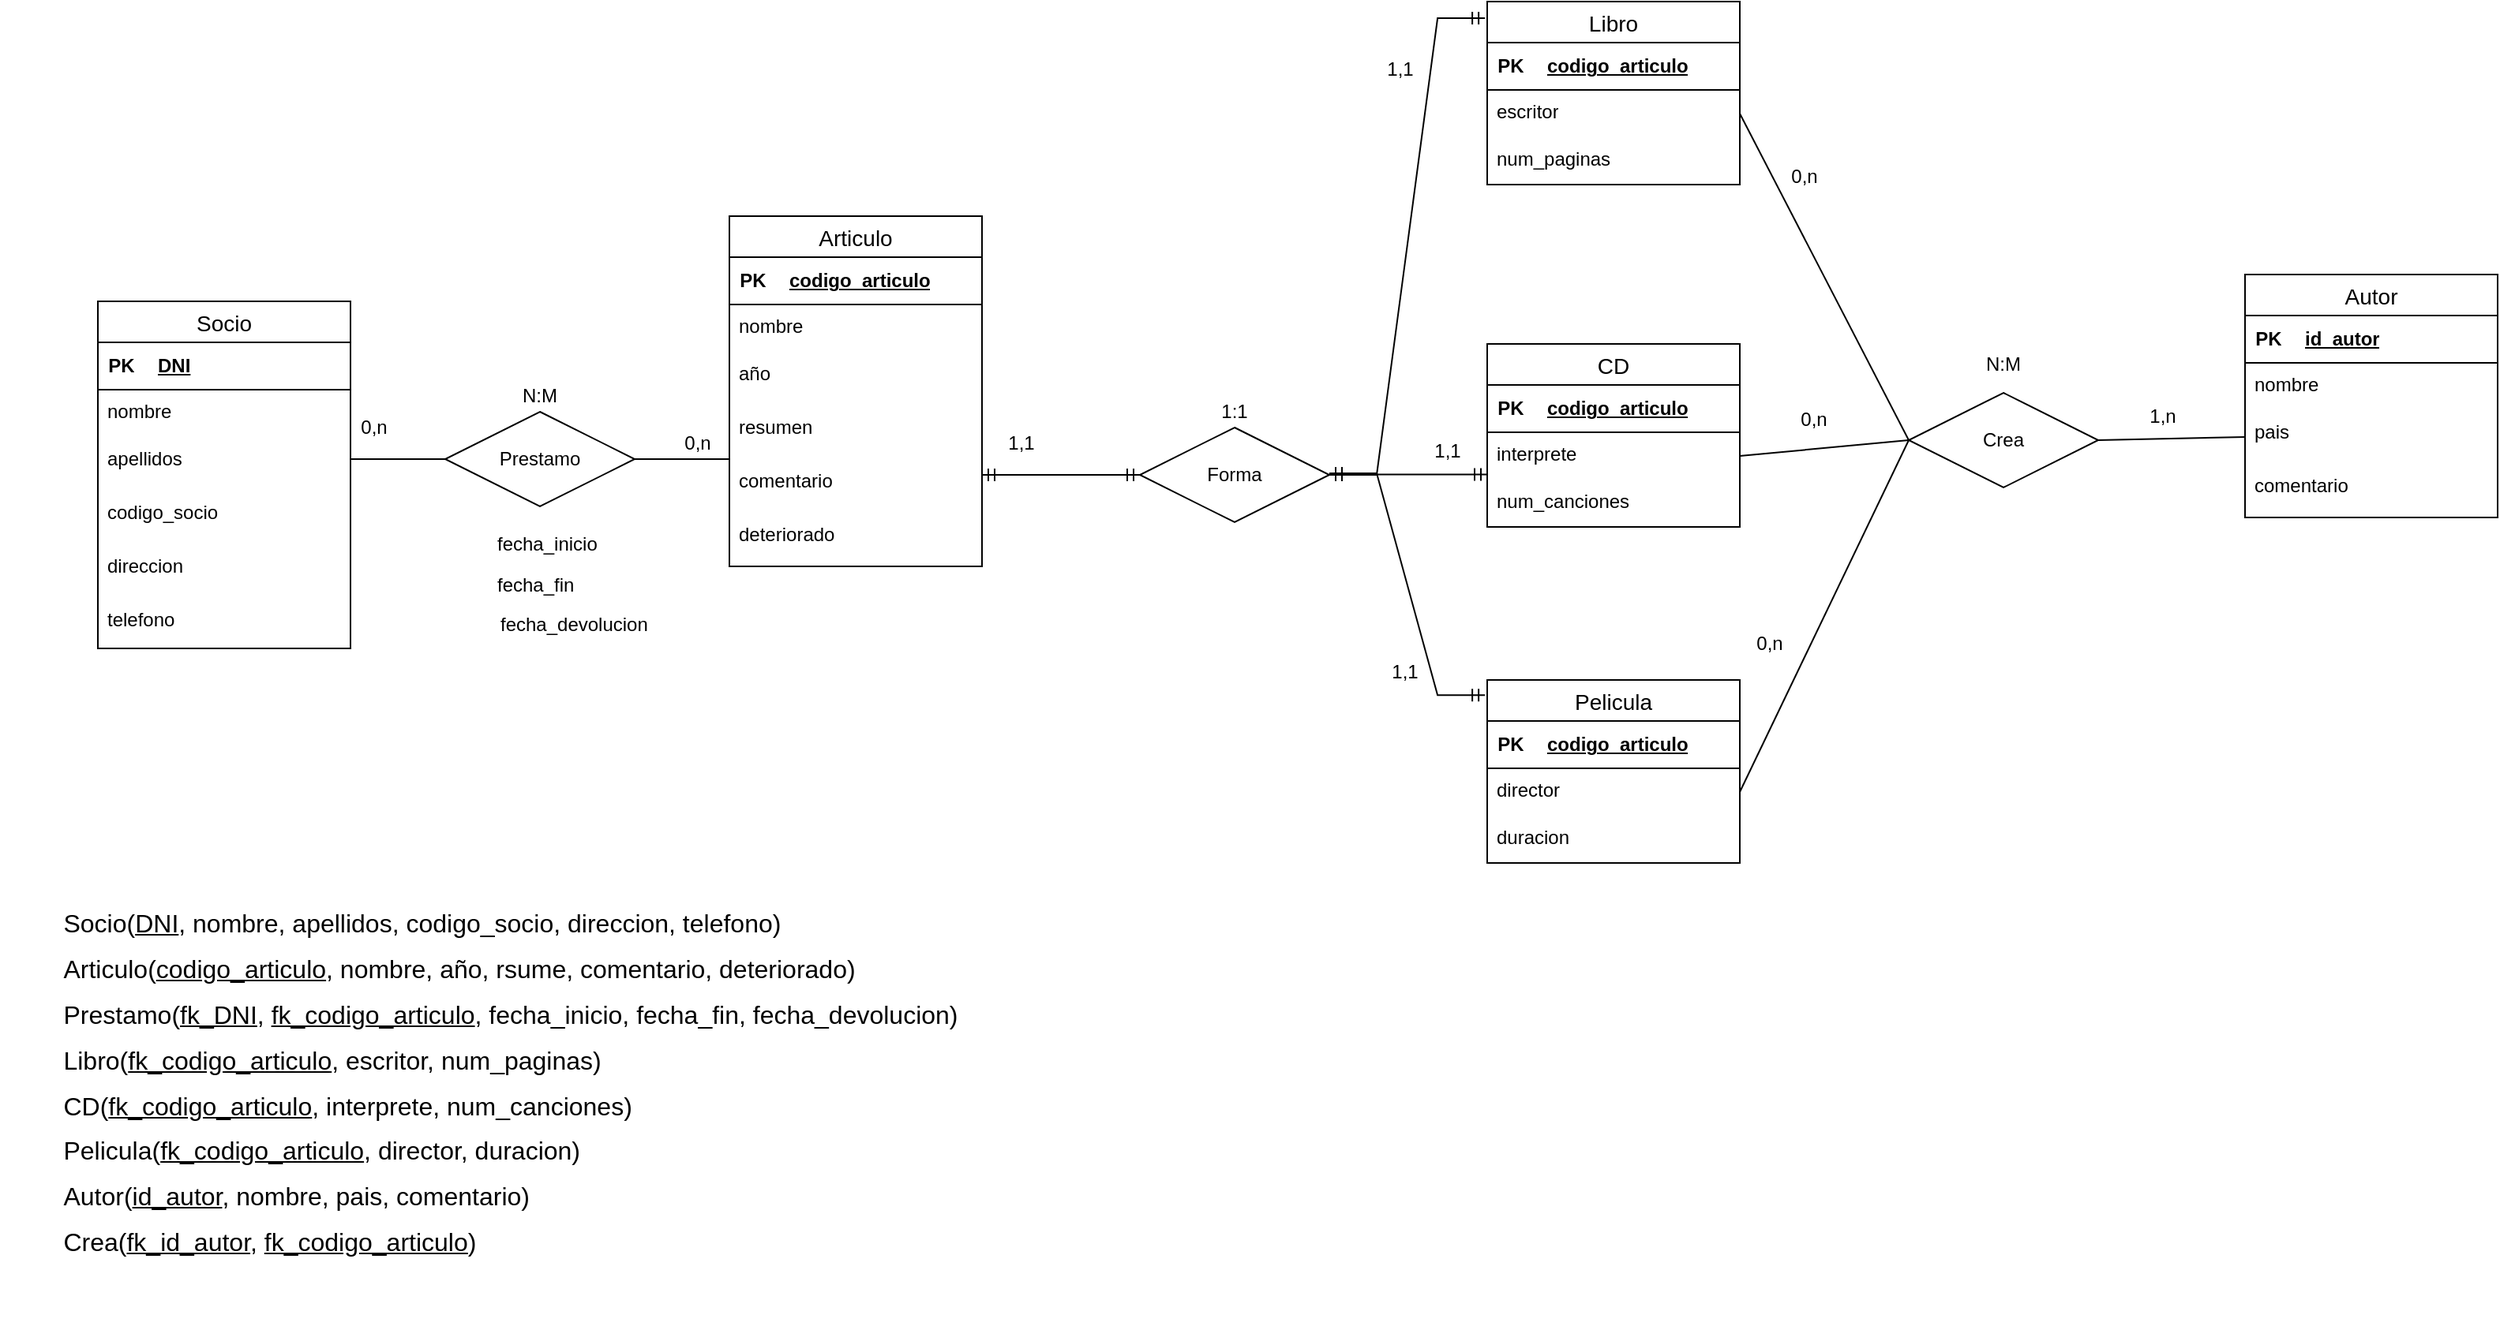 <mxfile version="22.0.4" type="github">
  <diagram name="Pàgina-1" id="c75oNNl0z-_6RdpbKDPm">
    <mxGraphModel dx="2514" dy="974" grid="0" gridSize="10" guides="1" tooltips="1" connect="1" arrows="1" fold="1" page="1" pageScale="1" pageWidth="827" pageHeight="1169" math="0" shadow="0">
      <root>
        <mxCell id="0" />
        <mxCell id="1" parent="0" />
        <mxCell id="cIK2ZhB1qv-yG-9gvVcy-1" value="Socio" style="swimlane;fontStyle=0;childLayout=stackLayout;horizontal=1;startSize=26;horizontalStack=0;resizeParent=1;resizeParentMax=0;resizeLast=0;collapsible=1;marginBottom=0;align=center;fontSize=14;" parent="1" vertex="1">
          <mxGeometry x="-320" y="360" width="160" height="220" as="geometry" />
        </mxCell>
        <mxCell id="cIK2ZhB1qv-yG-9gvVcy-127" value="" style="shape=table;startSize=0;container=1;collapsible=1;childLayout=tableLayout;fixedRows=1;rowLines=0;fontStyle=0;align=center;resizeLast=1;strokeColor=none;fillColor=none;collapsible=0;" parent="cIK2ZhB1qv-yG-9gvVcy-1" vertex="1">
          <mxGeometry y="26" width="160" height="30" as="geometry" />
        </mxCell>
        <mxCell id="cIK2ZhB1qv-yG-9gvVcy-128" value="" style="shape=tableRow;horizontal=0;startSize=0;swimlaneHead=0;swimlaneBody=0;fillColor=none;collapsible=0;dropTarget=0;points=[[0,0.5],[1,0.5]];portConstraint=eastwest;top=0;left=0;right=0;bottom=1;" parent="cIK2ZhB1qv-yG-9gvVcy-127" vertex="1">
          <mxGeometry width="160" height="30" as="geometry" />
        </mxCell>
        <mxCell id="cIK2ZhB1qv-yG-9gvVcy-129" value="PK" style="shape=partialRectangle;connectable=0;fillColor=none;top=0;left=0;bottom=0;right=0;fontStyle=1;overflow=hidden;whiteSpace=wrap;html=1;" parent="cIK2ZhB1qv-yG-9gvVcy-128" vertex="1">
          <mxGeometry width="30" height="30" as="geometry">
            <mxRectangle width="30" height="30" as="alternateBounds" />
          </mxGeometry>
        </mxCell>
        <mxCell id="cIK2ZhB1qv-yG-9gvVcy-130" value="DNI" style="shape=partialRectangle;connectable=0;fillColor=none;top=0;left=0;bottom=0;right=0;align=left;spacingLeft=6;fontStyle=5;overflow=hidden;whiteSpace=wrap;html=1;" parent="cIK2ZhB1qv-yG-9gvVcy-128" vertex="1">
          <mxGeometry x="30" width="130" height="30" as="geometry">
            <mxRectangle width="130" height="30" as="alternateBounds" />
          </mxGeometry>
        </mxCell>
        <mxCell id="cIK2ZhB1qv-yG-9gvVcy-3" value="nombre" style="text;strokeColor=none;fillColor=none;spacingLeft=4;spacingRight=4;overflow=hidden;rotatable=0;points=[[0,0.5],[1,0.5]];portConstraint=eastwest;fontSize=12;whiteSpace=wrap;html=1;" parent="cIK2ZhB1qv-yG-9gvVcy-1" vertex="1">
          <mxGeometry y="56" width="160" height="30" as="geometry" />
        </mxCell>
        <mxCell id="cIK2ZhB1qv-yG-9gvVcy-4" value="apellidos" style="text;strokeColor=none;fillColor=none;spacingLeft=4;spacingRight=4;overflow=hidden;rotatable=0;points=[[0,0.5],[1,0.5]];portConstraint=eastwest;fontSize=12;whiteSpace=wrap;html=1;" parent="cIK2ZhB1qv-yG-9gvVcy-1" vertex="1">
          <mxGeometry y="86" width="160" height="34" as="geometry" />
        </mxCell>
        <mxCell id="cIK2ZhB1qv-yG-9gvVcy-6" value="codigo_socio" style="text;strokeColor=none;fillColor=none;spacingLeft=4;spacingRight=4;overflow=hidden;rotatable=0;points=[[0,0.5],[1,0.5]];portConstraint=eastwest;fontSize=12;whiteSpace=wrap;html=1;" parent="cIK2ZhB1qv-yG-9gvVcy-1" vertex="1">
          <mxGeometry y="120" width="160" height="34" as="geometry" />
        </mxCell>
        <mxCell id="cIK2ZhB1qv-yG-9gvVcy-7" value="direccion" style="text;strokeColor=none;fillColor=none;spacingLeft=4;spacingRight=4;overflow=hidden;rotatable=0;points=[[0,0.5],[1,0.5]];portConstraint=eastwest;fontSize=12;whiteSpace=wrap;html=1;" parent="cIK2ZhB1qv-yG-9gvVcy-1" vertex="1">
          <mxGeometry y="154" width="160" height="34" as="geometry" />
        </mxCell>
        <mxCell id="cIK2ZhB1qv-yG-9gvVcy-5" value="telefono" style="text;strokeColor=none;fillColor=none;spacingLeft=4;spacingRight=4;overflow=hidden;rotatable=0;points=[[0,0.5],[1,0.5]];portConstraint=eastwest;fontSize=12;whiteSpace=wrap;html=1;" parent="cIK2ZhB1qv-yG-9gvVcy-1" vertex="1">
          <mxGeometry y="188" width="160" height="32" as="geometry" />
        </mxCell>
        <mxCell id="cIK2ZhB1qv-yG-9gvVcy-8" value="Articulo" style="swimlane;fontStyle=0;childLayout=stackLayout;horizontal=1;startSize=26;horizontalStack=0;resizeParent=1;resizeParentMax=0;resizeLast=0;collapsible=1;marginBottom=0;align=center;fontSize=14;" parent="1" vertex="1">
          <mxGeometry x="80" y="306" width="160" height="222" as="geometry">
            <mxRectangle x="80" y="306" width="90" height="30" as="alternateBounds" />
          </mxGeometry>
        </mxCell>
        <mxCell id="cIK2ZhB1qv-yG-9gvVcy-131" value="" style="shape=table;startSize=0;container=1;collapsible=1;childLayout=tableLayout;fixedRows=1;rowLines=0;fontStyle=0;align=center;resizeLast=1;strokeColor=none;fillColor=none;collapsible=0;" parent="cIK2ZhB1qv-yG-9gvVcy-8" vertex="1">
          <mxGeometry y="26" width="160" height="30" as="geometry" />
        </mxCell>
        <mxCell id="cIK2ZhB1qv-yG-9gvVcy-132" value="" style="shape=tableRow;horizontal=0;startSize=0;swimlaneHead=0;swimlaneBody=0;fillColor=none;collapsible=0;dropTarget=0;points=[[0,0.5],[1,0.5]];portConstraint=eastwest;top=0;left=0;right=0;bottom=1;" parent="cIK2ZhB1qv-yG-9gvVcy-131" vertex="1">
          <mxGeometry width="160" height="30" as="geometry" />
        </mxCell>
        <mxCell id="cIK2ZhB1qv-yG-9gvVcy-133" value="PK" style="shape=partialRectangle;connectable=0;fillColor=none;top=0;left=0;bottom=0;right=0;fontStyle=1;overflow=hidden;whiteSpace=wrap;html=1;" parent="cIK2ZhB1qv-yG-9gvVcy-132" vertex="1">
          <mxGeometry width="30" height="30" as="geometry">
            <mxRectangle width="30" height="30" as="alternateBounds" />
          </mxGeometry>
        </mxCell>
        <mxCell id="cIK2ZhB1qv-yG-9gvVcy-134" value="codigo_articulo" style="shape=partialRectangle;connectable=0;fillColor=none;top=0;left=0;bottom=0;right=0;align=left;spacingLeft=6;fontStyle=5;overflow=hidden;whiteSpace=wrap;html=1;" parent="cIK2ZhB1qv-yG-9gvVcy-132" vertex="1">
          <mxGeometry x="30" width="130" height="30" as="geometry">
            <mxRectangle width="130" height="30" as="alternateBounds" />
          </mxGeometry>
        </mxCell>
        <mxCell id="cIK2ZhB1qv-yG-9gvVcy-10" value="nombre" style="text;strokeColor=none;fillColor=none;spacingLeft=4;spacingRight=4;overflow=hidden;rotatable=0;points=[[0,0.5],[1,0.5]];portConstraint=eastwest;fontSize=12;whiteSpace=wrap;html=1;" parent="cIK2ZhB1qv-yG-9gvVcy-8" vertex="1">
          <mxGeometry y="56" width="160" height="30" as="geometry" />
        </mxCell>
        <mxCell id="cIK2ZhB1qv-yG-9gvVcy-11" value="año" style="text;strokeColor=none;fillColor=none;spacingLeft=4;spacingRight=4;overflow=hidden;rotatable=0;points=[[0,0.5],[1,0.5]];portConstraint=eastwest;fontSize=12;whiteSpace=wrap;html=1;" parent="cIK2ZhB1qv-yG-9gvVcy-8" vertex="1">
          <mxGeometry y="86" width="160" height="34" as="geometry" />
        </mxCell>
        <mxCell id="cIK2ZhB1qv-yG-9gvVcy-33" value="resumen" style="text;strokeColor=none;fillColor=none;spacingLeft=4;spacingRight=4;overflow=hidden;rotatable=0;points=[[0,0.5],[1,0.5]];portConstraint=eastwest;fontSize=12;whiteSpace=wrap;html=1;" parent="cIK2ZhB1qv-yG-9gvVcy-8" vertex="1">
          <mxGeometry y="120" width="160" height="34" as="geometry" />
        </mxCell>
        <mxCell id="cIK2ZhB1qv-yG-9gvVcy-72" value="comentario" style="text;strokeColor=none;fillColor=none;spacingLeft=4;spacingRight=4;overflow=hidden;rotatable=0;points=[[0,0.5],[1,0.5]];portConstraint=eastwest;fontSize=12;whiteSpace=wrap;html=1;" parent="cIK2ZhB1qv-yG-9gvVcy-8" vertex="1">
          <mxGeometry y="154" width="160" height="34" as="geometry" />
        </mxCell>
        <mxCell id="cIK2ZhB1qv-yG-9gvVcy-71" value="deteriorado" style="text;strokeColor=none;fillColor=none;spacingLeft=4;spacingRight=4;overflow=hidden;rotatable=0;points=[[0,0.5],[1,0.5]];portConstraint=eastwest;fontSize=12;whiteSpace=wrap;html=1;" parent="cIK2ZhB1qv-yG-9gvVcy-8" vertex="1">
          <mxGeometry y="188" width="160" height="34" as="geometry" />
        </mxCell>
        <mxCell id="cIK2ZhB1qv-yG-9gvVcy-23" value="Pelicula" style="swimlane;fontStyle=0;childLayout=stackLayout;horizontal=1;startSize=26;horizontalStack=0;resizeParent=1;resizeParentMax=0;resizeLast=0;collapsible=1;marginBottom=0;align=center;fontSize=14;" parent="1" vertex="1">
          <mxGeometry x="560" y="600" width="160" height="116" as="geometry" />
        </mxCell>
        <mxCell id="cIK2ZhB1qv-yG-9gvVcy-143" value="" style="shape=table;startSize=0;container=1;collapsible=1;childLayout=tableLayout;fixedRows=1;rowLines=0;fontStyle=0;align=center;resizeLast=1;strokeColor=none;fillColor=none;collapsible=0;" parent="cIK2ZhB1qv-yG-9gvVcy-23" vertex="1">
          <mxGeometry y="26" width="160" height="30" as="geometry" />
        </mxCell>
        <mxCell id="cIK2ZhB1qv-yG-9gvVcy-144" value="" style="shape=tableRow;horizontal=0;startSize=0;swimlaneHead=0;swimlaneBody=0;fillColor=none;collapsible=0;dropTarget=0;points=[[0,0.5],[1,0.5]];portConstraint=eastwest;top=0;left=0;right=0;bottom=1;" parent="cIK2ZhB1qv-yG-9gvVcy-143" vertex="1">
          <mxGeometry width="160" height="30" as="geometry" />
        </mxCell>
        <mxCell id="cIK2ZhB1qv-yG-9gvVcy-145" value="PK" style="shape=partialRectangle;connectable=0;fillColor=none;top=0;left=0;bottom=0;right=0;fontStyle=1;overflow=hidden;whiteSpace=wrap;html=1;" parent="cIK2ZhB1qv-yG-9gvVcy-144" vertex="1">
          <mxGeometry width="30" height="30" as="geometry">
            <mxRectangle width="30" height="30" as="alternateBounds" />
          </mxGeometry>
        </mxCell>
        <mxCell id="cIK2ZhB1qv-yG-9gvVcy-146" value="codigo_articulo" style="shape=partialRectangle;connectable=0;fillColor=none;top=0;left=0;bottom=0;right=0;align=left;spacingLeft=6;fontStyle=5;overflow=hidden;whiteSpace=wrap;html=1;" parent="cIK2ZhB1qv-yG-9gvVcy-144" vertex="1">
          <mxGeometry x="30" width="130" height="30" as="geometry">
            <mxRectangle width="130" height="30" as="alternateBounds" />
          </mxGeometry>
        </mxCell>
        <mxCell id="cIK2ZhB1qv-yG-9gvVcy-28" value="director" style="text;strokeColor=none;fillColor=none;spacingLeft=4;spacingRight=4;overflow=hidden;rotatable=0;points=[[0,0.5],[1,0.5]];portConstraint=eastwest;fontSize=12;whiteSpace=wrap;html=1;" parent="cIK2ZhB1qv-yG-9gvVcy-23" vertex="1">
          <mxGeometry y="56" width="160" height="30" as="geometry" />
        </mxCell>
        <mxCell id="cIK2ZhB1qv-yG-9gvVcy-69" value="duracion" style="text;strokeColor=none;fillColor=none;spacingLeft=4;spacingRight=4;overflow=hidden;rotatable=0;points=[[0,0.5],[1,0.5]];portConstraint=eastwest;fontSize=12;whiteSpace=wrap;html=1;" parent="cIK2ZhB1qv-yG-9gvVcy-23" vertex="1">
          <mxGeometry y="86" width="160" height="30" as="geometry" />
        </mxCell>
        <mxCell id="cIK2ZhB1qv-yG-9gvVcy-41" value="Libro" style="swimlane;fontStyle=0;childLayout=stackLayout;horizontal=1;startSize=26;horizontalStack=0;resizeParent=1;resizeParentMax=0;resizeLast=0;collapsible=1;marginBottom=0;align=center;fontSize=14;" parent="1" vertex="1">
          <mxGeometry x="560" y="170" width="160" height="116" as="geometry" />
        </mxCell>
        <mxCell id="cIK2ZhB1qv-yG-9gvVcy-135" value="" style="shape=table;startSize=0;container=1;collapsible=1;childLayout=tableLayout;fixedRows=1;rowLines=0;fontStyle=0;align=center;resizeLast=1;strokeColor=none;fillColor=none;collapsible=0;" parent="cIK2ZhB1qv-yG-9gvVcy-41" vertex="1">
          <mxGeometry y="26" width="160" height="30" as="geometry" />
        </mxCell>
        <mxCell id="cIK2ZhB1qv-yG-9gvVcy-136" value="" style="shape=tableRow;horizontal=0;startSize=0;swimlaneHead=0;swimlaneBody=0;fillColor=none;collapsible=0;dropTarget=0;points=[[0,0.5],[1,0.5]];portConstraint=eastwest;top=0;left=0;right=0;bottom=1;" parent="cIK2ZhB1qv-yG-9gvVcy-135" vertex="1">
          <mxGeometry width="160" height="30" as="geometry" />
        </mxCell>
        <mxCell id="cIK2ZhB1qv-yG-9gvVcy-137" value="PK" style="shape=partialRectangle;connectable=0;fillColor=none;top=0;left=0;bottom=0;right=0;fontStyle=1;overflow=hidden;whiteSpace=wrap;html=1;" parent="cIK2ZhB1qv-yG-9gvVcy-136" vertex="1">
          <mxGeometry width="30" height="30" as="geometry">
            <mxRectangle width="30" height="30" as="alternateBounds" />
          </mxGeometry>
        </mxCell>
        <mxCell id="cIK2ZhB1qv-yG-9gvVcy-138" value="codigo_articulo" style="shape=partialRectangle;connectable=0;fillColor=none;top=0;left=0;bottom=0;right=0;align=left;spacingLeft=6;fontStyle=5;overflow=hidden;whiteSpace=wrap;html=1;" parent="cIK2ZhB1qv-yG-9gvVcy-136" vertex="1">
          <mxGeometry x="30" width="130" height="30" as="geometry">
            <mxRectangle width="130" height="30" as="alternateBounds" />
          </mxGeometry>
        </mxCell>
        <mxCell id="cIK2ZhB1qv-yG-9gvVcy-54" value="escritor" style="text;strokeColor=none;fillColor=none;spacingLeft=4;spacingRight=4;overflow=hidden;rotatable=0;points=[[0,0.5],[1,0.5]];portConstraint=eastwest;fontSize=12;whiteSpace=wrap;html=1;" parent="cIK2ZhB1qv-yG-9gvVcy-41" vertex="1">
          <mxGeometry y="56" width="160" height="30" as="geometry" />
        </mxCell>
        <mxCell id="cIK2ZhB1qv-yG-9gvVcy-67" value="num_paginas" style="text;strokeColor=none;fillColor=none;spacingLeft=4;spacingRight=4;overflow=hidden;rotatable=0;points=[[0,0.5],[1,0.5]];portConstraint=eastwest;fontSize=12;whiteSpace=wrap;html=1;" parent="cIK2ZhB1qv-yG-9gvVcy-41" vertex="1">
          <mxGeometry y="86" width="160" height="30" as="geometry" />
        </mxCell>
        <mxCell id="cIK2ZhB1qv-yG-9gvVcy-47" value="CD" style="swimlane;fontStyle=0;childLayout=stackLayout;horizontal=1;startSize=26;horizontalStack=0;resizeParent=1;resizeParentMax=0;resizeLast=0;collapsible=1;marginBottom=0;align=center;fontSize=14;" parent="1" vertex="1">
          <mxGeometry x="560" y="387" width="160" height="116" as="geometry" />
        </mxCell>
        <mxCell id="cIK2ZhB1qv-yG-9gvVcy-139" value="" style="shape=table;startSize=0;container=1;collapsible=1;childLayout=tableLayout;fixedRows=1;rowLines=0;fontStyle=0;align=center;resizeLast=1;strokeColor=none;fillColor=none;collapsible=0;" parent="cIK2ZhB1qv-yG-9gvVcy-47" vertex="1">
          <mxGeometry y="26" width="160" height="30" as="geometry" />
        </mxCell>
        <mxCell id="cIK2ZhB1qv-yG-9gvVcy-140" value="" style="shape=tableRow;horizontal=0;startSize=0;swimlaneHead=0;swimlaneBody=0;fillColor=none;collapsible=0;dropTarget=0;points=[[0,0.5],[1,0.5]];portConstraint=eastwest;top=0;left=0;right=0;bottom=1;" parent="cIK2ZhB1qv-yG-9gvVcy-139" vertex="1">
          <mxGeometry width="160" height="30" as="geometry" />
        </mxCell>
        <mxCell id="cIK2ZhB1qv-yG-9gvVcy-141" value="PK" style="shape=partialRectangle;connectable=0;fillColor=none;top=0;left=0;bottom=0;right=0;fontStyle=1;overflow=hidden;whiteSpace=wrap;html=1;" parent="cIK2ZhB1qv-yG-9gvVcy-140" vertex="1">
          <mxGeometry width="30" height="30" as="geometry">
            <mxRectangle width="30" height="30" as="alternateBounds" />
          </mxGeometry>
        </mxCell>
        <mxCell id="cIK2ZhB1qv-yG-9gvVcy-142" value="codigo_articulo" style="shape=partialRectangle;connectable=0;fillColor=none;top=0;left=0;bottom=0;right=0;align=left;spacingLeft=6;fontStyle=5;overflow=hidden;whiteSpace=wrap;html=1;" parent="cIK2ZhB1qv-yG-9gvVcy-140" vertex="1">
          <mxGeometry x="30" width="130" height="30" as="geometry">
            <mxRectangle width="130" height="30" as="alternateBounds" />
          </mxGeometry>
        </mxCell>
        <mxCell id="cIK2ZhB1qv-yG-9gvVcy-57" value="interprete" style="text;strokeColor=none;fillColor=none;spacingLeft=4;spacingRight=4;overflow=hidden;rotatable=0;points=[[0,0.5],[1,0.5]];portConstraint=eastwest;fontSize=12;whiteSpace=wrap;html=1;" parent="cIK2ZhB1qv-yG-9gvVcy-47" vertex="1">
          <mxGeometry y="56" width="160" height="30" as="geometry" />
        </mxCell>
        <mxCell id="cIK2ZhB1qv-yG-9gvVcy-58" value="num_canciones" style="text;strokeColor=none;fillColor=none;spacingLeft=4;spacingRight=4;overflow=hidden;rotatable=0;points=[[0,0.5],[1,0.5]];portConstraint=eastwest;fontSize=12;whiteSpace=wrap;html=1;" parent="cIK2ZhB1qv-yG-9gvVcy-47" vertex="1">
          <mxGeometry y="86" width="160" height="30" as="geometry" />
        </mxCell>
        <mxCell id="cIK2ZhB1qv-yG-9gvVcy-70" value="Prestamo" style="shape=rhombus;perimeter=rhombusPerimeter;whiteSpace=wrap;html=1;align=center;" parent="1" vertex="1">
          <mxGeometry x="-100" y="430" width="120" height="60" as="geometry" />
        </mxCell>
        <mxCell id="cIK2ZhB1qv-yG-9gvVcy-87" value="0,n" style="text;html=1;strokeColor=none;fillColor=none;align=center;verticalAlign=middle;whiteSpace=wrap;rounded=0;" parent="1" vertex="1">
          <mxGeometry x="-160" y="430" width="30" height="20" as="geometry" />
        </mxCell>
        <mxCell id="cIK2ZhB1qv-yG-9gvVcy-88" value="" style="line;strokeWidth=1;rotatable=0;dashed=0;labelPosition=right;align=left;verticalAlign=middle;spacingTop=0;spacingLeft=6;points=[];portConstraint=eastwest;" parent="1" vertex="1">
          <mxGeometry x="20" y="455" width="60" height="10" as="geometry" />
        </mxCell>
        <mxCell id="cIK2ZhB1qv-yG-9gvVcy-90" value="N:M" style="text;html=1;strokeColor=none;fillColor=none;align=center;verticalAlign=middle;whiteSpace=wrap;rounded=0;" parent="1" vertex="1">
          <mxGeometry x="-55" y="410" width="30" height="20" as="geometry" />
        </mxCell>
        <mxCell id="cIK2ZhB1qv-yG-9gvVcy-93" value="" style="line;strokeWidth=1;rotatable=0;dashed=0;labelPosition=right;align=left;verticalAlign=middle;spacingTop=0;spacingLeft=6;points=[];portConstraint=eastwest;" parent="1" vertex="1">
          <mxGeometry x="-160" y="455" width="60" height="10" as="geometry" />
        </mxCell>
        <mxCell id="cIK2ZhB1qv-yG-9gvVcy-100" value="0,n" style="text;html=1;strokeColor=none;fillColor=none;align=center;verticalAlign=middle;whiteSpace=wrap;rounded=0;" parent="1" vertex="1">
          <mxGeometry x="45" y="440" width="30" height="20" as="geometry" />
        </mxCell>
        <mxCell id="cIK2ZhB1qv-yG-9gvVcy-106" value="Forma" style="shape=rhombus;perimeter=rhombusPerimeter;whiteSpace=wrap;html=1;align=center;" parent="1" vertex="1">
          <mxGeometry x="340" y="440" width="120" height="60" as="geometry" />
        </mxCell>
        <mxCell id="cIK2ZhB1qv-yG-9gvVcy-107" value="" style="edgeStyle=entityRelationEdgeStyle;fontSize=12;html=1;endArrow=ERmandOne;startArrow=ERmandOne;rounded=0;" parent="1" edge="1">
          <mxGeometry width="100" height="100" relative="1" as="geometry">
            <mxPoint x="240" y="470" as="sourcePoint" />
            <mxPoint x="340" y="470" as="targetPoint" />
            <Array as="points">
              <mxPoint x="360" y="430" />
            </Array>
          </mxGeometry>
        </mxCell>
        <mxCell id="cIK2ZhB1qv-yG-9gvVcy-108" value="1,1" style="text;html=1;strokeColor=none;fillColor=none;align=center;verticalAlign=middle;whiteSpace=wrap;rounded=0;" parent="1" vertex="1">
          <mxGeometry x="250" y="440" width="30" height="20" as="geometry" />
        </mxCell>
        <mxCell id="cIK2ZhB1qv-yG-9gvVcy-109" value="" style="edgeStyle=entityRelationEdgeStyle;fontSize=12;html=1;endArrow=ERmandOne;startArrow=ERmandOne;rounded=0;" parent="1" edge="1">
          <mxGeometry width="100" height="100" relative="1" as="geometry">
            <mxPoint x="460" y="469.71" as="sourcePoint" />
            <mxPoint x="560" y="469.71" as="targetPoint" />
            <Array as="points">
              <mxPoint x="580" y="429.71" />
            </Array>
          </mxGeometry>
        </mxCell>
        <mxCell id="cIK2ZhB1qv-yG-9gvVcy-110" value="" style="edgeStyle=entityRelationEdgeStyle;fontSize=12;html=1;endArrow=ERmandOne;startArrow=ERmandOne;rounded=0;entryX=-0.009;entryY=0.091;entryDx=0;entryDy=0;entryPerimeter=0;" parent="1" target="cIK2ZhB1qv-yG-9gvVcy-41" edge="1">
          <mxGeometry width="100" height="100" relative="1" as="geometry">
            <mxPoint x="460" y="470" as="sourcePoint" />
            <mxPoint x="550" y="454.43" as="targetPoint" />
            <Array as="points">
              <mxPoint x="570" y="414.43" />
            </Array>
          </mxGeometry>
        </mxCell>
        <mxCell id="cIK2ZhB1qv-yG-9gvVcy-111" value="" style="edgeStyle=entityRelationEdgeStyle;fontSize=12;html=1;endArrow=ERmandOne;startArrow=ERmandOne;rounded=0;entryX=-0.009;entryY=0.083;entryDx=0;entryDy=0;entryPerimeter=0;" parent="1" target="cIK2ZhB1qv-yG-9gvVcy-23" edge="1">
          <mxGeometry width="100" height="100" relative="1" as="geometry">
            <mxPoint x="460" y="469" as="sourcePoint" />
            <mxPoint x="567.08" y="584.702" as="targetPoint" />
            <Array as="points">
              <mxPoint x="570" y="413.43" />
            </Array>
          </mxGeometry>
        </mxCell>
        <mxCell id="cIK2ZhB1qv-yG-9gvVcy-112" value="1,1" style="text;html=1;strokeColor=none;fillColor=none;align=center;verticalAlign=middle;whiteSpace=wrap;rounded=0;" parent="1" vertex="1">
          <mxGeometry x="490" y="203" width="30" height="20" as="geometry" />
        </mxCell>
        <mxCell id="cIK2ZhB1qv-yG-9gvVcy-114" value="1,1" style="text;html=1;strokeColor=none;fillColor=none;align=center;verticalAlign=middle;whiteSpace=wrap;rounded=0;" parent="1" vertex="1">
          <mxGeometry x="520" y="445" width="30" height="20" as="geometry" />
        </mxCell>
        <mxCell id="cIK2ZhB1qv-yG-9gvVcy-115" value="1,1" style="text;html=1;strokeColor=none;fillColor=none;align=center;verticalAlign=middle;whiteSpace=wrap;rounded=0;" parent="1" vertex="1">
          <mxGeometry x="493" y="585" width="30" height="20" as="geometry" />
        </mxCell>
        <mxCell id="cIK2ZhB1qv-yG-9gvVcy-116" value="1:1" style="text;html=1;strokeColor=none;fillColor=none;align=center;verticalAlign=middle;whiteSpace=wrap;rounded=0;" parent="1" vertex="1">
          <mxGeometry x="385" y="420" width="30" height="20" as="geometry" />
        </mxCell>
        <mxCell id="cIK2ZhB1qv-yG-9gvVcy-78" value="fecha_inicio&lt;br&gt;" style="text;strokeColor=none;fillColor=none;spacingLeft=4;spacingRight=4;overflow=hidden;rotatable=0;points=[[0,0.5],[1,0.5]];portConstraint=eastwest;fontSize=12;whiteSpace=wrap;html=1;" parent="1" vertex="1">
          <mxGeometry x="-73" y="500" width="160" height="34" as="geometry" />
        </mxCell>
        <mxCell id="cIK2ZhB1qv-yG-9gvVcy-79" value="fecha_fin" style="text;strokeColor=none;fillColor=none;spacingLeft=4;spacingRight=4;overflow=hidden;rotatable=0;points=[[0,0.5],[1,0.5]];portConstraint=eastwest;fontSize=12;whiteSpace=wrap;html=1;" parent="1" vertex="1">
          <mxGeometry x="-73" y="526" width="160" height="34" as="geometry" />
        </mxCell>
        <mxCell id="cIK2ZhB1qv-yG-9gvVcy-80" value="fecha_devolucion" style="text;strokeColor=none;fillColor=none;spacingLeft=4;spacingRight=4;overflow=hidden;rotatable=0;points=[[0,0.5],[1,0.5]];portConstraint=eastwest;fontSize=12;whiteSpace=wrap;html=1;" parent="1" vertex="1">
          <mxGeometry x="-71" y="551" width="160" height="34" as="geometry" />
        </mxCell>
        <mxCell id="huCSxG6CBvW0VTi0qOO8-2" value="Autor" style="swimlane;fontStyle=0;childLayout=stackLayout;horizontal=1;startSize=26;horizontalStack=0;resizeParent=1;resizeParentMax=0;resizeLast=0;collapsible=1;marginBottom=0;align=center;fontSize=14;" parent="1" vertex="1">
          <mxGeometry x="1040" y="343" width="160" height="154" as="geometry">
            <mxRectangle x="80" y="306" width="90" height="30" as="alternateBounds" />
          </mxGeometry>
        </mxCell>
        <mxCell id="huCSxG6CBvW0VTi0qOO8-3" value="" style="shape=table;startSize=0;container=1;collapsible=1;childLayout=tableLayout;fixedRows=1;rowLines=0;fontStyle=0;align=center;resizeLast=1;strokeColor=none;fillColor=none;collapsible=0;" parent="huCSxG6CBvW0VTi0qOO8-2" vertex="1">
          <mxGeometry y="26" width="160" height="30" as="geometry" />
        </mxCell>
        <mxCell id="huCSxG6CBvW0VTi0qOO8-4" value="" style="shape=tableRow;horizontal=0;startSize=0;swimlaneHead=0;swimlaneBody=0;fillColor=none;collapsible=0;dropTarget=0;points=[[0,0.5],[1,0.5]];portConstraint=eastwest;top=0;left=0;right=0;bottom=1;" parent="huCSxG6CBvW0VTi0qOO8-3" vertex="1">
          <mxGeometry width="160" height="30" as="geometry" />
        </mxCell>
        <mxCell id="huCSxG6CBvW0VTi0qOO8-5" value="PK" style="shape=partialRectangle;connectable=0;fillColor=none;top=0;left=0;bottom=0;right=0;fontStyle=1;overflow=hidden;whiteSpace=wrap;html=1;" parent="huCSxG6CBvW0VTi0qOO8-4" vertex="1">
          <mxGeometry width="30" height="30" as="geometry">
            <mxRectangle width="30" height="30" as="alternateBounds" />
          </mxGeometry>
        </mxCell>
        <mxCell id="huCSxG6CBvW0VTi0qOO8-6" value="id_autor" style="shape=partialRectangle;connectable=0;fillColor=none;top=0;left=0;bottom=0;right=0;align=left;spacingLeft=6;fontStyle=5;overflow=hidden;whiteSpace=wrap;html=1;" parent="huCSxG6CBvW0VTi0qOO8-4" vertex="1">
          <mxGeometry x="30" width="130" height="30" as="geometry">
            <mxRectangle width="130" height="30" as="alternateBounds" />
          </mxGeometry>
        </mxCell>
        <mxCell id="huCSxG6CBvW0VTi0qOO8-7" value="nombre" style="text;strokeColor=none;fillColor=none;spacingLeft=4;spacingRight=4;overflow=hidden;rotatable=0;points=[[0,0.5],[1,0.5]];portConstraint=eastwest;fontSize=12;whiteSpace=wrap;html=1;" parent="huCSxG6CBvW0VTi0qOO8-2" vertex="1">
          <mxGeometry y="56" width="160" height="30" as="geometry" />
        </mxCell>
        <mxCell id="huCSxG6CBvW0VTi0qOO8-8" value="pais" style="text;strokeColor=none;fillColor=none;spacingLeft=4;spacingRight=4;overflow=hidden;rotatable=0;points=[[0,0.5],[1,0.5]];portConstraint=eastwest;fontSize=12;whiteSpace=wrap;html=1;" parent="huCSxG6CBvW0VTi0qOO8-2" vertex="1">
          <mxGeometry y="86" width="160" height="34" as="geometry" />
        </mxCell>
        <mxCell id="huCSxG6CBvW0VTi0qOO8-10" value="comentario" style="text;strokeColor=none;fillColor=none;spacingLeft=4;spacingRight=4;overflow=hidden;rotatable=0;points=[[0,0.5],[1,0.5]];portConstraint=eastwest;fontSize=12;whiteSpace=wrap;html=1;" parent="huCSxG6CBvW0VTi0qOO8-2" vertex="1">
          <mxGeometry y="120" width="160" height="34" as="geometry" />
        </mxCell>
        <mxCell id="huCSxG6CBvW0VTi0qOO8-14" value="" style="endArrow=none;html=1;rounded=0;exitX=1;exitY=0.5;exitDx=0;exitDy=0;entryX=0;entryY=0.5;entryDx=0;entryDy=0;" parent="1" source="cIK2ZhB1qv-yG-9gvVcy-54" target="huCSxG6CBvW0VTi0qOO8-15" edge="1">
          <mxGeometry width="50" height="50" relative="1" as="geometry">
            <mxPoint x="812" y="267" as="sourcePoint" />
            <mxPoint x="814" y="301" as="targetPoint" />
          </mxGeometry>
        </mxCell>
        <mxCell id="huCSxG6CBvW0VTi0qOO8-15" value="Crea" style="shape=rhombus;perimeter=rhombusPerimeter;whiteSpace=wrap;html=1;align=center;" parent="1" vertex="1">
          <mxGeometry x="827" y="418" width="120" height="60" as="geometry" />
        </mxCell>
        <mxCell id="huCSxG6CBvW0VTi0qOO8-17" value="" style="endArrow=none;html=1;rounded=0;exitX=1;exitY=0.5;exitDx=0;exitDy=0;entryX=0;entryY=0.5;entryDx=0;entryDy=0;" parent="1" source="cIK2ZhB1qv-yG-9gvVcy-57" target="huCSxG6CBvW0VTi0qOO8-15" edge="1">
          <mxGeometry width="50" height="50" relative="1" as="geometry">
            <mxPoint x="730" y="251" as="sourcePoint" />
            <mxPoint x="826" y="467" as="targetPoint" />
          </mxGeometry>
        </mxCell>
        <mxCell id="huCSxG6CBvW0VTi0qOO8-18" value="" style="endArrow=none;html=1;rounded=0;exitX=1;exitY=0.5;exitDx=0;exitDy=0;entryX=0;entryY=0.5;entryDx=0;entryDy=0;" parent="1" source="cIK2ZhB1qv-yG-9gvVcy-28" target="huCSxG6CBvW0VTi0qOO8-15" edge="1">
          <mxGeometry width="50" height="50" relative="1" as="geometry">
            <mxPoint x="740" y="261" as="sourcePoint" />
            <mxPoint x="877" y="453" as="targetPoint" />
          </mxGeometry>
        </mxCell>
        <mxCell id="huCSxG6CBvW0VTi0qOO8-19" value="" style="endArrow=none;html=1;rounded=0;exitX=0;exitY=0.5;exitDx=0;exitDy=0;entryX=1;entryY=0.5;entryDx=0;entryDy=0;" parent="1" source="huCSxG6CBvW0VTi0qOO8-8" target="huCSxG6CBvW0VTi0qOO8-15" edge="1">
          <mxGeometry width="50" height="50" relative="1" as="geometry">
            <mxPoint x="750" y="271" as="sourcePoint" />
            <mxPoint x="887" y="463" as="targetPoint" />
          </mxGeometry>
        </mxCell>
        <mxCell id="huCSxG6CBvW0VTi0qOO8-20" value="0,n" style="text;html=1;strokeColor=none;fillColor=none;align=center;verticalAlign=middle;whiteSpace=wrap;rounded=0;" parent="1" vertex="1">
          <mxGeometry x="746" y="271" width="30" height="20" as="geometry" />
        </mxCell>
        <mxCell id="huCSxG6CBvW0VTi0qOO8-21" value="0,n" style="text;html=1;strokeColor=none;fillColor=none;align=center;verticalAlign=middle;whiteSpace=wrap;rounded=0;" parent="1" vertex="1">
          <mxGeometry x="752" y="425" width="30" height="20" as="geometry" />
        </mxCell>
        <mxCell id="huCSxG6CBvW0VTi0qOO8-22" value="0,n" style="text;html=1;strokeColor=none;fillColor=none;align=center;verticalAlign=middle;whiteSpace=wrap;rounded=0;" parent="1" vertex="1">
          <mxGeometry x="724" y="567" width="30" height="20" as="geometry" />
        </mxCell>
        <mxCell id="huCSxG6CBvW0VTi0qOO8-23" value="1,n" style="text;html=1;strokeColor=none;fillColor=none;align=center;verticalAlign=middle;whiteSpace=wrap;rounded=0;" parent="1" vertex="1">
          <mxGeometry x="973" y="423" width="30" height="20" as="geometry" />
        </mxCell>
        <mxCell id="huCSxG6CBvW0VTi0qOO8-24" value="N:M" style="text;html=1;strokeColor=none;fillColor=none;align=center;verticalAlign=middle;whiteSpace=wrap;rounded=0;" parent="1" vertex="1">
          <mxGeometry x="872" y="390" width="30" height="20" as="geometry" />
        </mxCell>
        <mxCell id="94ciz1kK7AndzYPB7eDK-1" value="&lt;div style=&quot;border-color: var(--border-color); text-align: justify; line-height: 28.8px; font-size: 16px;&quot;&gt;&lt;font style=&quot;border-color: var(--border-color);&quot;&gt;Socio(&lt;u style=&quot;border-color: var(--border-color); background-color: initial;&quot;&gt;DNI&lt;/u&gt;&lt;span style=&quot;border-color: var(--border-color); background-color: initial;&quot;&gt;, nombre, apellidos, codigo_socio, direccion, telefono)&lt;/span&gt;&lt;/font&gt;&lt;/div&gt;&lt;div style=&quot;border-color: var(--border-color); text-align: justify; line-height: 28.8px; font-size: 16px;&quot;&gt;&lt;font style=&quot;border-color: var(--border-color);&quot;&gt;Articulo(&lt;u style=&quot;border-color: var(--border-color); background-color: initial;&quot;&gt;codigo_articulo&lt;/u&gt;&lt;span style=&quot;border-color: var(--border-color); background-color: initial;&quot;&gt;, nombre, año, rsume, comentario, deteriorado)&lt;/span&gt;&lt;span style=&quot;border-color: var(--border-color); background-color: initial;&quot;&gt;&lt;br style=&quot;border-color: var(--border-color);&quot;&gt;&lt;/span&gt;&lt;/font&gt;&lt;/div&gt;&lt;font style=&quot;border-color: var(--border-color); font-size: 16px;&quot;&gt;&lt;div style=&quot;border-color: var(--border-color); text-align: justify; line-height: 28.8px;&quot;&gt;&lt;span style=&quot;border-color: var(--border-color); background-color: initial;&quot;&gt;Prestamo(&lt;/span&gt;&lt;u style=&quot;border-color: var(--border-color); background-color: initial;&quot;&gt;fk_DNI&lt;/u&gt;&lt;span style=&quot;border-color: var(--border-color); background-color: initial;&quot;&gt;,&amp;nbsp;&lt;/span&gt;&lt;u style=&quot;border-color: var(--border-color); background-color: initial;&quot;&gt;fk_codigo_articulo&lt;/u&gt;&lt;span style=&quot;border-color: var(--border-color); background-color: initial;&quot;&gt;, fecha_inicio, fecha_fin, fecha_devolucion)&lt;/span&gt;&lt;/div&gt;&lt;div style=&quot;border-color: var(--border-color); text-align: justify; line-height: 28.8px;&quot;&gt;&lt;span style=&quot;border-color: var(--border-color); background-color: initial;&quot;&gt;Libro(&lt;u style=&quot;border-color: var(--border-color);&quot;&gt;fk_codigo_articulo&lt;/u&gt;, escritor, num_paginas)&lt;/span&gt;&lt;/div&gt;&lt;div style=&quot;border-color: var(--border-color); text-align: justify; line-height: 28.8px;&quot;&gt;&lt;span style=&quot;border-color: var(--border-color); background-color: initial;&quot;&gt;CD(&lt;u style=&quot;border-color: var(--border-color);&quot;&gt;fk_codigo_articulo&lt;/u&gt;, interprete, num_canciones)&lt;/span&gt;&lt;/div&gt;&lt;div style=&quot;border-color: var(--border-color); text-align: justify; line-height: 28.8px;&quot;&gt;&lt;span style=&quot;border-color: var(--border-color); background-color: initial;&quot;&gt;Pelicula(&lt;u style=&quot;border-color: var(--border-color);&quot;&gt;fk_codigo_articulo&lt;/u&gt;, director, duracion)&lt;/span&gt;&lt;/div&gt;&lt;div style=&quot;border-color: var(--border-color); text-align: justify; line-height: 28.8px;&quot;&gt;&lt;span style=&quot;border-color: var(--border-color); background-color: initial;&quot;&gt;Autor(&lt;/span&gt;&lt;u style=&quot;border-color: var(--border-color); background-color: initial;&quot;&gt;id_autor&lt;/u&gt;&lt;span style=&quot;border-color: var(--border-color); background-color: initial;&quot;&gt;, nombre, pais, comentario)&lt;/span&gt;&lt;/div&gt;&lt;div style=&quot;border-color: var(--border-color); text-align: justify; line-height: 28.8px;&quot;&gt;&lt;span style=&quot;border-color: var(--border-color); background-color: initial;&quot;&gt;Crea(&lt;u style=&quot;border-color: var(--border-color);&quot;&gt;fk_id_autor&lt;/u&gt;,&amp;nbsp;&lt;u style=&quot;border-color: var(--border-color);&quot;&gt;fk_codigo_articulo&lt;/u&gt;)&lt;/span&gt;&lt;/div&gt;&lt;/font&gt;" style="text;html=1;strokeColor=none;fillColor=none;align=center;verticalAlign=middle;whiteSpace=wrap;rounded=0;" vertex="1" parent="1">
          <mxGeometry x="-382" y="693" width="647" height="325" as="geometry" />
        </mxCell>
      </root>
    </mxGraphModel>
  </diagram>
</mxfile>
